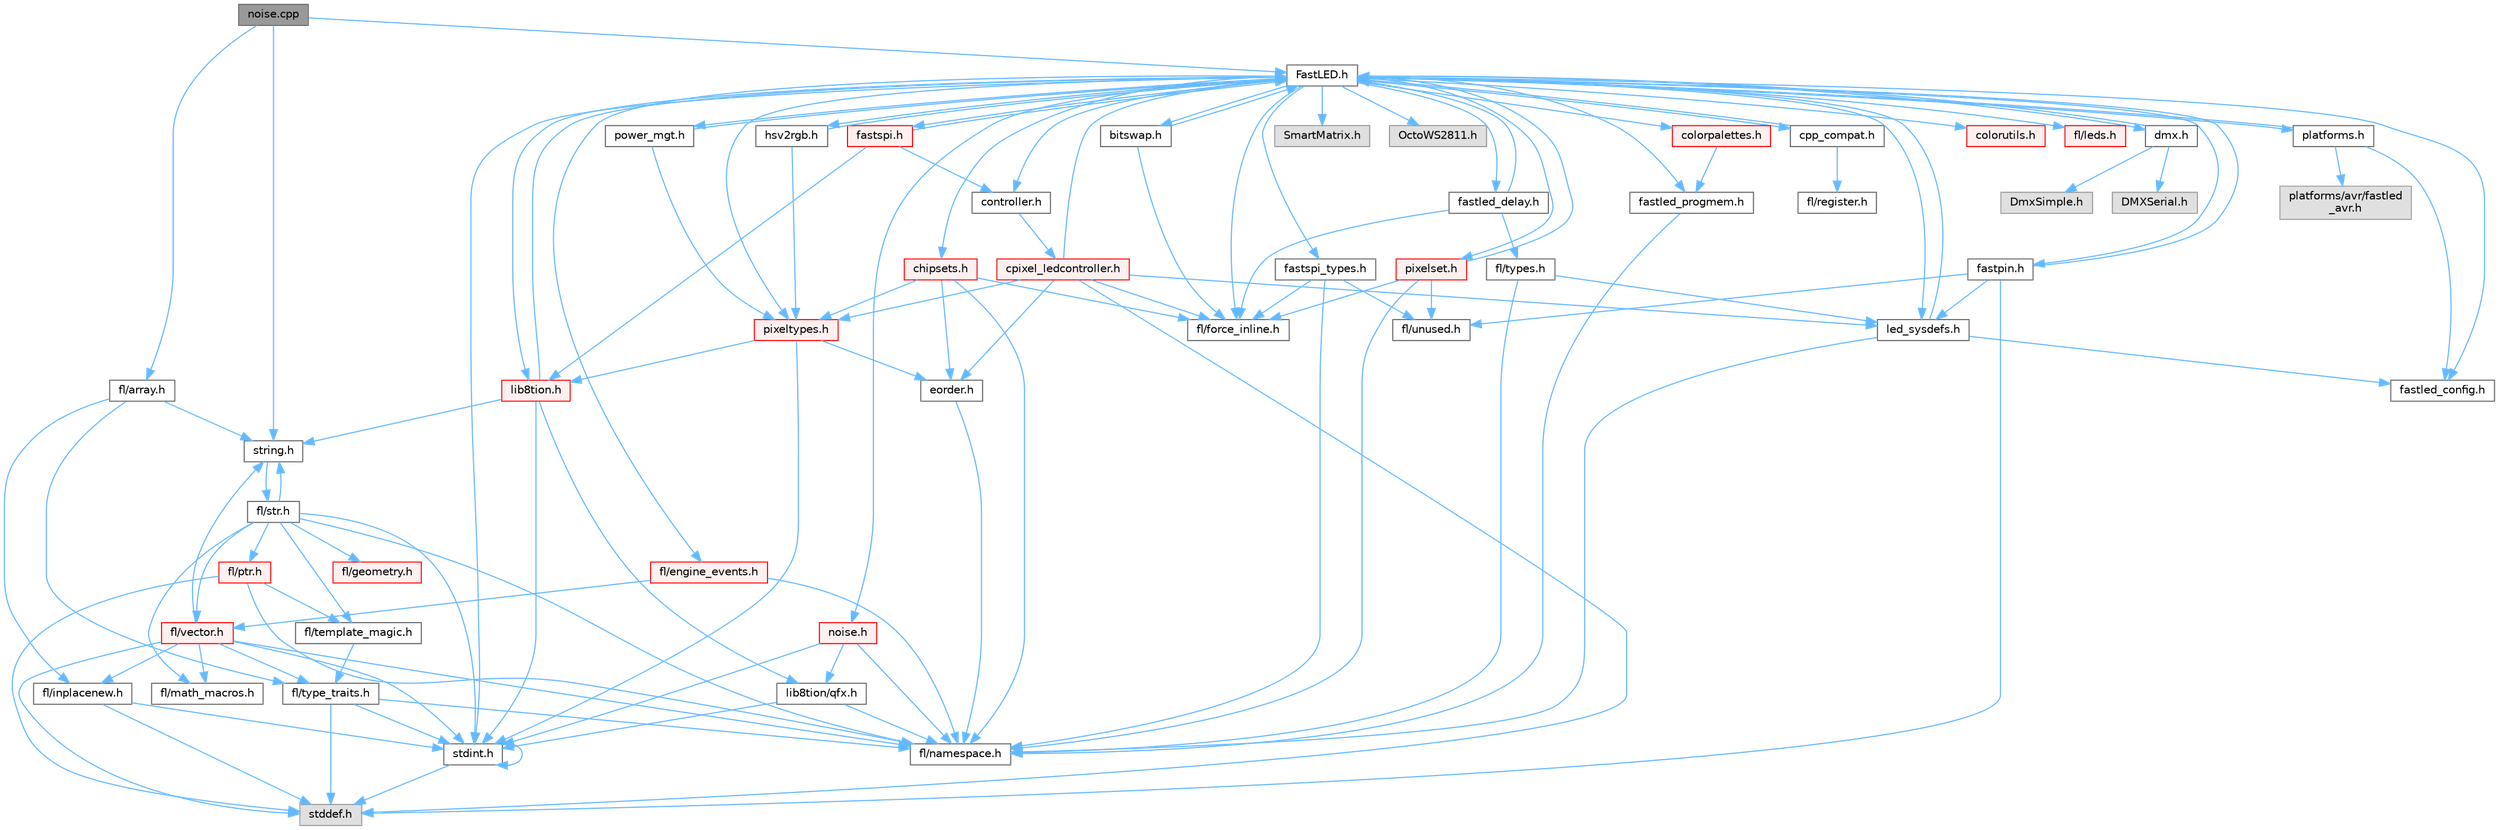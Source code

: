 digraph "noise.cpp"
{
 // INTERACTIVE_SVG=YES
 // LATEX_PDF_SIZE
  bgcolor="transparent";
  edge [fontname=Helvetica,fontsize=10,labelfontname=Helvetica,labelfontsize=10];
  node [fontname=Helvetica,fontsize=10,shape=box,height=0.2,width=0.4];
  Node1 [id="Node000001",label="noise.cpp",height=0.2,width=0.4,color="gray40", fillcolor="grey60", style="filled", fontcolor="black",tooltip="Functions to generate and fill arrays with noise."];
  Node1 -> Node2 [id="edge1_Node000001_Node000002",color="steelblue1",style="solid",tooltip=" "];
  Node2 [id="Node000002",label="string.h",height=0.2,width=0.4,color="grey40", fillcolor="white", style="filled",URL="$da/d66/string_8h.html",tooltip=" "];
  Node2 -> Node3 [id="edge2_Node000002_Node000003",color="steelblue1",style="solid",tooltip=" "];
  Node3 [id="Node000003",label="fl/str.h",height=0.2,width=0.4,color="grey40", fillcolor="white", style="filled",URL="$d1/d93/str_8h.html",tooltip=" "];
  Node3 -> Node4 [id="edge3_Node000003_Node000004",color="steelblue1",style="solid",tooltip=" "];
  Node4 [id="Node000004",label="stdint.h",height=0.2,width=0.4,color="grey40", fillcolor="white", style="filled",URL="$df/dd8/stdint_8h.html",tooltip=" "];
  Node4 -> Node5 [id="edge4_Node000004_Node000005",color="steelblue1",style="solid",tooltip=" "];
  Node5 [id="Node000005",label="stddef.h",height=0.2,width=0.4,color="grey60", fillcolor="#E0E0E0", style="filled",tooltip=" "];
  Node4 -> Node4 [id="edge5_Node000004_Node000004",color="steelblue1",style="solid",tooltip=" "];
  Node3 -> Node2 [id="edge6_Node000003_Node000002",color="steelblue1",style="solid",tooltip=" "];
  Node3 -> Node6 [id="edge7_Node000003_Node000006",color="steelblue1",style="solid",tooltip=" "];
  Node6 [id="Node000006",label="fl/geometry.h",height=0.2,width=0.4,color="red", fillcolor="#FFF0F0", style="filled",URL="$d4/d67/geometry_8h.html",tooltip=" "];
  Node3 -> Node11 [id="edge8_Node000003_Node000011",color="steelblue1",style="solid",tooltip=" "];
  Node11 [id="Node000011",label="fl/math_macros.h",height=0.2,width=0.4,color="grey40", fillcolor="white", style="filled",URL="$d8/db8/math__macros_8h.html",tooltip=" "];
  Node3 -> Node12 [id="edge9_Node000003_Node000012",color="steelblue1",style="solid",tooltip=" "];
  Node12 [id="Node000012",label="fl/namespace.h",height=0.2,width=0.4,color="grey40", fillcolor="white", style="filled",URL="$df/d2a/namespace_8h.html",tooltip="Implements the FastLED namespace macros."];
  Node3 -> Node13 [id="edge10_Node000003_Node000013",color="steelblue1",style="solid",tooltip=" "];
  Node13 [id="Node000013",label="fl/ptr.h",height=0.2,width=0.4,color="red", fillcolor="#FFF0F0", style="filled",URL="$dd/d98/ptr_8h.html",tooltip=" "];
  Node13 -> Node5 [id="edge11_Node000013_Node000005",color="steelblue1",style="solid",tooltip=" "];
  Node13 -> Node12 [id="edge12_Node000013_Node000012",color="steelblue1",style="solid",tooltip=" "];
  Node13 -> Node21 [id="edge13_Node000013_Node000021",color="steelblue1",style="solid",tooltip=" "];
  Node21 [id="Node000021",label="fl/template_magic.h",height=0.2,width=0.4,color="grey40", fillcolor="white", style="filled",URL="$d8/d0c/template__magic_8h.html",tooltip=" "];
  Node21 -> Node18 [id="edge14_Node000021_Node000018",color="steelblue1",style="solid",tooltip=" "];
  Node18 [id="Node000018",label="fl/type_traits.h",height=0.2,width=0.4,color="grey40", fillcolor="white", style="filled",URL="$df/d63/type__traits_8h.html",tooltip=" "];
  Node18 -> Node5 [id="edge15_Node000018_Node000005",color="steelblue1",style="solid",tooltip=" "];
  Node18 -> Node4 [id="edge16_Node000018_Node000004",color="steelblue1",style="solid",tooltip=" "];
  Node18 -> Node12 [id="edge17_Node000018_Node000012",color="steelblue1",style="solid",tooltip=" "];
  Node3 -> Node21 [id="edge18_Node000003_Node000021",color="steelblue1",style="solid",tooltip=" "];
  Node3 -> Node22 [id="edge19_Node000003_Node000022",color="steelblue1",style="solid",tooltip=" "];
  Node22 [id="Node000022",label="fl/vector.h",height=0.2,width=0.4,color="red", fillcolor="#FFF0F0", style="filled",URL="$d6/d68/vector_8h.html",tooltip=" "];
  Node22 -> Node5 [id="edge20_Node000022_Node000005",color="steelblue1",style="solid",tooltip=" "];
  Node22 -> Node4 [id="edge21_Node000022_Node000004",color="steelblue1",style="solid",tooltip=" "];
  Node22 -> Node2 [id="edge22_Node000022_Node000002",color="steelblue1",style="solid",tooltip=" "];
  Node22 -> Node11 [id="edge23_Node000022_Node000011",color="steelblue1",style="solid",tooltip=" "];
  Node22 -> Node12 [id="edge24_Node000022_Node000012",color="steelblue1",style="solid",tooltip=" "];
  Node22 -> Node18 [id="edge25_Node000022_Node000018",color="steelblue1",style="solid",tooltip=" "];
  Node22 -> Node17 [id="edge26_Node000022_Node000017",color="steelblue1",style="solid",tooltip=" "];
  Node17 [id="Node000017",label="fl/inplacenew.h",height=0.2,width=0.4,color="grey40", fillcolor="white", style="filled",URL="$db/d36/inplacenew_8h.html",tooltip=" "];
  Node17 -> Node5 [id="edge27_Node000017_Node000005",color="steelblue1",style="solid",tooltip=" "];
  Node17 -> Node4 [id="edge28_Node000017_Node000004",color="steelblue1",style="solid",tooltip=" "];
  Node1 -> Node25 [id="edge29_Node000001_Node000025",color="steelblue1",style="solid",tooltip=" "];
  Node25 [id="Node000025",label="fl/array.h",height=0.2,width=0.4,color="grey40", fillcolor="white", style="filled",URL="$db/d63/array_8h.html",tooltip=" "];
  Node25 -> Node2 [id="edge30_Node000025_Node000002",color="steelblue1",style="solid",tooltip=" "];
  Node25 -> Node17 [id="edge31_Node000025_Node000017",color="steelblue1",style="solid",tooltip=" "];
  Node25 -> Node18 [id="edge32_Node000025_Node000018",color="steelblue1",style="solid",tooltip=" "];
  Node1 -> Node26 [id="edge33_Node000001_Node000026",color="steelblue1",style="solid",tooltip=" "];
  Node26 [id="Node000026",label="FastLED.h",height=0.2,width=0.4,color="grey40", fillcolor="white", style="filled",URL="$db/d97/_fast_l_e_d_8h.html",tooltip="central include file for FastLED, defines the CFastLED class/object"];
  Node26 -> Node4 [id="edge34_Node000026_Node000004",color="steelblue1",style="solid",tooltip=" "];
  Node26 -> Node27 [id="edge35_Node000026_Node000027",color="steelblue1",style="solid",tooltip=" "];
  Node27 [id="Node000027",label="SmartMatrix.h",height=0.2,width=0.4,color="grey60", fillcolor="#E0E0E0", style="filled",tooltip=" "];
  Node26 -> Node28 [id="edge36_Node000026_Node000028",color="steelblue1",style="solid",tooltip=" "];
  Node28 [id="Node000028",label="OctoWS2811.h",height=0.2,width=0.4,color="grey60", fillcolor="#E0E0E0", style="filled",tooltip=" "];
  Node26 -> Node9 [id="edge37_Node000026_Node000009",color="steelblue1",style="solid",tooltip=" "];
  Node9 [id="Node000009",label="fl/force_inline.h",height=0.2,width=0.4,color="grey40", fillcolor="white", style="filled",URL="$d4/d64/force__inline_8h.html",tooltip=" "];
  Node26 -> Node29 [id="edge38_Node000026_Node000029",color="steelblue1",style="solid",tooltip=" "];
  Node29 [id="Node000029",label="cpp_compat.h",height=0.2,width=0.4,color="grey40", fillcolor="white", style="filled",URL="$d9/d13/cpp__compat_8h.html",tooltip="Compatibility functions based on C++ version."];
  Node29 -> Node26 [id="edge39_Node000029_Node000026",color="steelblue1",style="solid",tooltip=" "];
  Node29 -> Node30 [id="edge40_Node000029_Node000030",color="steelblue1",style="solid",tooltip=" "];
  Node30 [id="Node000030",label="fl/register.h",height=0.2,width=0.4,color="grey40", fillcolor="white", style="filled",URL="$df/d80/register_8h.html",tooltip=" "];
  Node26 -> Node31 [id="edge41_Node000026_Node000031",color="steelblue1",style="solid",tooltip=" "];
  Node31 [id="Node000031",label="fastled_config.h",height=0.2,width=0.4,color="grey40", fillcolor="white", style="filled",URL="$d5/d11/fastled__config_8h.html",tooltip="Contains definitions that can be used to configure FastLED at compile time."];
  Node26 -> Node32 [id="edge42_Node000026_Node000032",color="steelblue1",style="solid",tooltip=" "];
  Node32 [id="Node000032",label="led_sysdefs.h",height=0.2,width=0.4,color="grey40", fillcolor="white", style="filled",URL="$d9/d3e/led__sysdefs_8h.html",tooltip="Determines which platform system definitions to include."];
  Node32 -> Node26 [id="edge43_Node000032_Node000026",color="steelblue1",style="solid",tooltip=" "];
  Node32 -> Node31 [id="edge44_Node000032_Node000031",color="steelblue1",style="solid",tooltip=" "];
  Node32 -> Node12 [id="edge45_Node000032_Node000012",color="steelblue1",style="solid",tooltip=" "];
  Node26 -> Node33 [id="edge46_Node000026_Node000033",color="steelblue1",style="solid",tooltip=" "];
  Node33 [id="Node000033",label="fastled_delay.h",height=0.2,width=0.4,color="grey40", fillcolor="white", style="filled",URL="$d0/da8/fastled__delay_8h.html",tooltip="Utility functions and classes for managing delay cycles."];
  Node33 -> Node26 [id="edge47_Node000033_Node000026",color="steelblue1",style="solid",tooltip=" "];
  Node33 -> Node34 [id="edge48_Node000033_Node000034",color="steelblue1",style="solid",tooltip=" "];
  Node34 [id="Node000034",label="fl/types.h",height=0.2,width=0.4,color="grey40", fillcolor="white", style="filled",URL="$d7/da1/fl_2types_8h.html",tooltip=" "];
  Node34 -> Node12 [id="edge49_Node000034_Node000012",color="steelblue1",style="solid",tooltip=" "];
  Node34 -> Node32 [id="edge50_Node000034_Node000032",color="steelblue1",style="solid",tooltip=" "];
  Node33 -> Node9 [id="edge51_Node000033_Node000009",color="steelblue1",style="solid",tooltip=" "];
  Node26 -> Node35 [id="edge52_Node000026_Node000035",color="steelblue1",style="solid",tooltip=" "];
  Node35 [id="Node000035",label="bitswap.h",height=0.2,width=0.4,color="grey40", fillcolor="white", style="filled",URL="$de/ded/bitswap_8h.html",tooltip="Functions for doing a rotation of bits/bytes used by parallel output."];
  Node35 -> Node26 [id="edge53_Node000035_Node000026",color="steelblue1",style="solid",tooltip=" "];
  Node35 -> Node9 [id="edge54_Node000035_Node000009",color="steelblue1",style="solid",tooltip=" "];
  Node26 -> Node36 [id="edge55_Node000026_Node000036",color="steelblue1",style="solid",tooltip=" "];
  Node36 [id="Node000036",label="controller.h",height=0.2,width=0.4,color="grey40", fillcolor="white", style="filled",URL="$d2/dd9/controller_8h.html",tooltip="deprecated: base definitions used by led controllers for writing out led data"];
  Node36 -> Node37 [id="edge56_Node000036_Node000037",color="steelblue1",style="solid",tooltip=" "];
  Node37 [id="Node000037",label="cpixel_ledcontroller.h",height=0.2,width=0.4,color="red", fillcolor="#FFF0F0", style="filled",URL="$d9/d57/cpixel__ledcontroller_8h.html",tooltip="defines the templated version of the CLEDController class"];
  Node37 -> Node5 [id="edge57_Node000037_Node000005",color="steelblue1",style="solid",tooltip=" "];
  Node37 -> Node26 [id="edge58_Node000037_Node000026",color="steelblue1",style="solid",tooltip=" "];
  Node37 -> Node32 [id="edge59_Node000037_Node000032",color="steelblue1",style="solid",tooltip=" "];
  Node37 -> Node38 [id="edge60_Node000037_Node000038",color="steelblue1",style="solid",tooltip=" "];
  Node38 [id="Node000038",label="pixeltypes.h",height=0.2,width=0.4,color="red", fillcolor="#FFF0F0", style="filled",URL="$d2/dba/pixeltypes_8h.html",tooltip="Includes defintions for RGB and HSV pixels."];
  Node38 -> Node4 [id="edge61_Node000038_Node000004",color="steelblue1",style="solid",tooltip=" "];
  Node38 -> Node39 [id="edge62_Node000038_Node000039",color="steelblue1",style="solid",tooltip=" "];
  Node39 [id="Node000039",label="lib8tion.h",height=0.2,width=0.4,color="red", fillcolor="#FFF0F0", style="filled",URL="$df/da5/lib8tion_8h.html",tooltip="Fast, efficient 8-bit math functions specifically designed for high-performance LED programming."];
  Node39 -> Node26 [id="edge63_Node000039_Node000026",color="steelblue1",style="solid",tooltip=" "];
  Node39 -> Node4 [id="edge64_Node000039_Node000004",color="steelblue1",style="solid",tooltip=" "];
  Node39 -> Node42 [id="edge65_Node000039_Node000042",color="steelblue1",style="solid",tooltip=" "];
  Node42 [id="Node000042",label="lib8tion/qfx.h",height=0.2,width=0.4,color="grey40", fillcolor="white", style="filled",URL="$d2/d19/qfx_8h.html",tooltip=" "];
  Node42 -> Node4 [id="edge66_Node000042_Node000004",color="steelblue1",style="solid",tooltip=" "];
  Node42 -> Node12 [id="edge67_Node000042_Node000012",color="steelblue1",style="solid",tooltip=" "];
  Node39 -> Node2 [id="edge68_Node000039_Node000002",color="steelblue1",style="solid",tooltip=" "];
  Node38 -> Node52 [id="edge69_Node000038_Node000052",color="steelblue1",style="solid",tooltip=" "];
  Node52 [id="Node000052",label="eorder.h",height=0.2,width=0.4,color="grey40", fillcolor="white", style="filled",URL="$db/d07/eorder_8h.html",tooltip="Defines color channel ordering enumerations."];
  Node52 -> Node12 [id="edge70_Node000052_Node000012",color="steelblue1",style="solid",tooltip=" "];
  Node37 -> Node52 [id="edge71_Node000037_Node000052",color="steelblue1",style="solid",tooltip=" "];
  Node37 -> Node9 [id="edge72_Node000037_Node000009",color="steelblue1",style="solid",tooltip=" "];
  Node26 -> Node71 [id="edge73_Node000026_Node000071",color="steelblue1",style="solid",tooltip=" "];
  Node71 [id="Node000071",label="fastpin.h",height=0.2,width=0.4,color="grey40", fillcolor="white", style="filled",URL="$db/d65/fastpin_8h.html",tooltip="Class base definitions for defining fast pin access."];
  Node71 -> Node26 [id="edge74_Node000071_Node000026",color="steelblue1",style="solid",tooltip=" "];
  Node71 -> Node32 [id="edge75_Node000071_Node000032",color="steelblue1",style="solid",tooltip=" "];
  Node71 -> Node5 [id="edge76_Node000071_Node000005",color="steelblue1",style="solid",tooltip=" "];
  Node71 -> Node19 [id="edge77_Node000071_Node000019",color="steelblue1",style="solid",tooltip=" "];
  Node19 [id="Node000019",label="fl/unused.h",height=0.2,width=0.4,color="grey40", fillcolor="white", style="filled",URL="$d8/d4b/unused_8h.html",tooltip=" "];
  Node26 -> Node72 [id="edge78_Node000026_Node000072",color="steelblue1",style="solid",tooltip=" "];
  Node72 [id="Node000072",label="fastspi_types.h",height=0.2,width=0.4,color="grey40", fillcolor="white", style="filled",URL="$d2/ddb/fastspi__types_8h.html",tooltip="Data types and constants used by SPI interfaces."];
  Node72 -> Node9 [id="edge79_Node000072_Node000009",color="steelblue1",style="solid",tooltip=" "];
  Node72 -> Node12 [id="edge80_Node000072_Node000012",color="steelblue1",style="solid",tooltip=" "];
  Node72 -> Node19 [id="edge81_Node000072_Node000019",color="steelblue1",style="solid",tooltip=" "];
  Node26 -> Node73 [id="edge82_Node000026_Node000073",color="steelblue1",style="solid",tooltip=" "];
  Node73 [id="Node000073",label="dmx.h",height=0.2,width=0.4,color="grey40", fillcolor="white", style="filled",URL="$d3/de1/dmx_8h.html",tooltip="Defines the DMX512-based LED controllers."];
  Node73 -> Node26 [id="edge83_Node000073_Node000026",color="steelblue1",style="solid",tooltip=" "];
  Node73 -> Node74 [id="edge84_Node000073_Node000074",color="steelblue1",style="solid",tooltip=" "];
  Node74 [id="Node000074",label="DmxSimple.h",height=0.2,width=0.4,color="grey60", fillcolor="#E0E0E0", style="filled",tooltip=" "];
  Node73 -> Node75 [id="edge85_Node000073_Node000075",color="steelblue1",style="solid",tooltip=" "];
  Node75 [id="Node000075",label="DMXSerial.h",height=0.2,width=0.4,color="grey60", fillcolor="#E0E0E0", style="filled",tooltip=" "];
  Node26 -> Node76 [id="edge86_Node000026_Node000076",color="steelblue1",style="solid",tooltip=" "];
  Node76 [id="Node000076",label="platforms.h",height=0.2,width=0.4,color="grey40", fillcolor="white", style="filled",URL="$da/dc9/platforms_8h.html",tooltip="Determines which platforms headers to include."];
  Node76 -> Node26 [id="edge87_Node000076_Node000026",color="steelblue1",style="solid",tooltip=" "];
  Node76 -> Node31 [id="edge88_Node000076_Node000031",color="steelblue1",style="solid",tooltip=" "];
  Node76 -> Node77 [id="edge89_Node000076_Node000077",color="steelblue1",style="solid",tooltip=" "];
  Node77 [id="Node000077",label="platforms/avr/fastled\l_avr.h",height=0.2,width=0.4,color="grey60", fillcolor="#E0E0E0", style="filled",tooltip=" "];
  Node26 -> Node78 [id="edge90_Node000026_Node000078",color="steelblue1",style="solid",tooltip=" "];
  Node78 [id="Node000078",label="fastled_progmem.h",height=0.2,width=0.4,color="grey40", fillcolor="white", style="filled",URL="$df/dab/fastled__progmem_8h.html",tooltip="Wrapper definitions to allow seamless use of PROGMEM in environments that have it."];
  Node78 -> Node12 [id="edge91_Node000078_Node000012",color="steelblue1",style="solid",tooltip=" "];
  Node26 -> Node39 [id="edge92_Node000026_Node000039",color="steelblue1",style="solid",tooltip=" "];
  Node26 -> Node38 [id="edge93_Node000026_Node000038",color="steelblue1",style="solid",tooltip=" "];
  Node26 -> Node79 [id="edge94_Node000026_Node000079",color="steelblue1",style="solid",tooltip=" "];
  Node79 [id="Node000079",label="hsv2rgb.h",height=0.2,width=0.4,color="grey40", fillcolor="white", style="filled",URL="$de/d9a/hsv2rgb_8h.html",tooltip="Functions to convert from the HSV colorspace to the RGB colorspace."];
  Node79 -> Node26 [id="edge95_Node000079_Node000026",color="steelblue1",style="solid",tooltip=" "];
  Node79 -> Node38 [id="edge96_Node000079_Node000038",color="steelblue1",style="solid",tooltip=" "];
  Node26 -> Node80 [id="edge97_Node000026_Node000080",color="steelblue1",style="solid",tooltip=" "];
  Node80 [id="Node000080",label="colorutils.h",height=0.2,width=0.4,color="red", fillcolor="#FFF0F0", style="filled",URL="$d1/dfb/colorutils_8h.html",tooltip=" "];
  Node26 -> Node85 [id="edge98_Node000026_Node000085",color="steelblue1",style="solid",tooltip=" "];
  Node85 [id="Node000085",label="pixelset.h",height=0.2,width=0.4,color="red", fillcolor="#FFF0F0", style="filled",URL="$d4/d46/pixelset_8h.html",tooltip="Declares classes for managing logical groups of LEDs."];
  Node85 -> Node9 [id="edge99_Node000085_Node000009",color="steelblue1",style="solid",tooltip=" "];
  Node85 -> Node12 [id="edge100_Node000085_Node000012",color="steelblue1",style="solid",tooltip=" "];
  Node85 -> Node19 [id="edge101_Node000085_Node000019",color="steelblue1",style="solid",tooltip=" "];
  Node85 -> Node26 [id="edge102_Node000085_Node000026",color="steelblue1",style="solid",tooltip=" "];
  Node26 -> Node86 [id="edge103_Node000026_Node000086",color="steelblue1",style="solid",tooltip=" "];
  Node86 [id="Node000086",label="colorpalettes.h",height=0.2,width=0.4,color="red", fillcolor="#FFF0F0", style="filled",URL="$dc/dcc/colorpalettes_8h.html",tooltip="Declarations for the predefined color palettes supplied by FastLED."];
  Node86 -> Node78 [id="edge104_Node000086_Node000078",color="steelblue1",style="solid",tooltip=" "];
  Node26 -> Node87 [id="edge105_Node000026_Node000087",color="steelblue1",style="solid",tooltip=" "];
  Node87 [id="Node000087",label="noise.h",height=0.2,width=0.4,color="red", fillcolor="#FFF0F0", style="filled",URL="$d1/d31/noise_8h.html",tooltip="Functions to generate and fill arrays with noise."];
  Node87 -> Node4 [id="edge106_Node000087_Node000004",color="steelblue1",style="solid",tooltip=" "];
  Node87 -> Node12 [id="edge107_Node000087_Node000012",color="steelblue1",style="solid",tooltip=" "];
  Node87 -> Node42 [id="edge108_Node000087_Node000042",color="steelblue1",style="solid",tooltip=" "];
  Node26 -> Node88 [id="edge109_Node000026_Node000088",color="steelblue1",style="solid",tooltip=" "];
  Node88 [id="Node000088",label="power_mgt.h",height=0.2,width=0.4,color="grey40", fillcolor="white", style="filled",URL="$dc/d5b/power__mgt_8h.html",tooltip="Functions to limit the power used by FastLED."];
  Node88 -> Node26 [id="edge110_Node000088_Node000026",color="steelblue1",style="solid",tooltip=" "];
  Node88 -> Node38 [id="edge111_Node000088_Node000038",color="steelblue1",style="solid",tooltip=" "];
  Node26 -> Node89 [id="edge112_Node000026_Node000089",color="steelblue1",style="solid",tooltip=" "];
  Node89 [id="Node000089",label="fastspi.h",height=0.2,width=0.4,color="red", fillcolor="#FFF0F0", style="filled",URL="$d6/ddc/fastspi_8h.html",tooltip="Serial peripheral interface (SPI) definitions per platform."];
  Node89 -> Node26 [id="edge113_Node000089_Node000026",color="steelblue1",style="solid",tooltip=" "];
  Node89 -> Node36 [id="edge114_Node000089_Node000036",color="steelblue1",style="solid",tooltip=" "];
  Node89 -> Node39 [id="edge115_Node000089_Node000039",color="steelblue1",style="solid",tooltip=" "];
  Node26 -> Node91 [id="edge116_Node000026_Node000091",color="steelblue1",style="solid",tooltip=" "];
  Node91 [id="Node000091",label="chipsets.h",height=0.2,width=0.4,color="red", fillcolor="#FFF0F0", style="filled",URL="$db/d66/chipsets_8h.html",tooltip="Contains the bulk of the definitions for the various LED chipsets supported."];
  Node91 -> Node38 [id="edge117_Node000091_Node000038",color="steelblue1",style="solid",tooltip=" "];
  Node91 -> Node9 [id="edge118_Node000091_Node000009",color="steelblue1",style="solid",tooltip=" "];
  Node91 -> Node52 [id="edge119_Node000091_Node000052",color="steelblue1",style="solid",tooltip=" "];
  Node91 -> Node12 [id="edge120_Node000091_Node000012",color="steelblue1",style="solid",tooltip=" "];
  Node26 -> Node60 [id="edge121_Node000026_Node000060",color="steelblue1",style="solid",tooltip=" "];
  Node60 [id="Node000060",label="fl/engine_events.h",height=0.2,width=0.4,color="red", fillcolor="#FFF0F0", style="filled",URL="$db/dc0/engine__events_8h.html",tooltip=" "];
  Node60 -> Node12 [id="edge122_Node000060_Node000012",color="steelblue1",style="solid",tooltip=" "];
  Node60 -> Node22 [id="edge123_Node000060_Node000022",color="steelblue1",style="solid",tooltip=" "];
  Node26 -> Node92 [id="edge124_Node000026_Node000092",color="steelblue1",style="solid",tooltip=" "];
  Node92 [id="Node000092",label="fl/leds.h",height=0.2,width=0.4,color="red", fillcolor="#FFF0F0", style="filled",URL="$da/d78/leds_8h.html",tooltip=" "];
}
